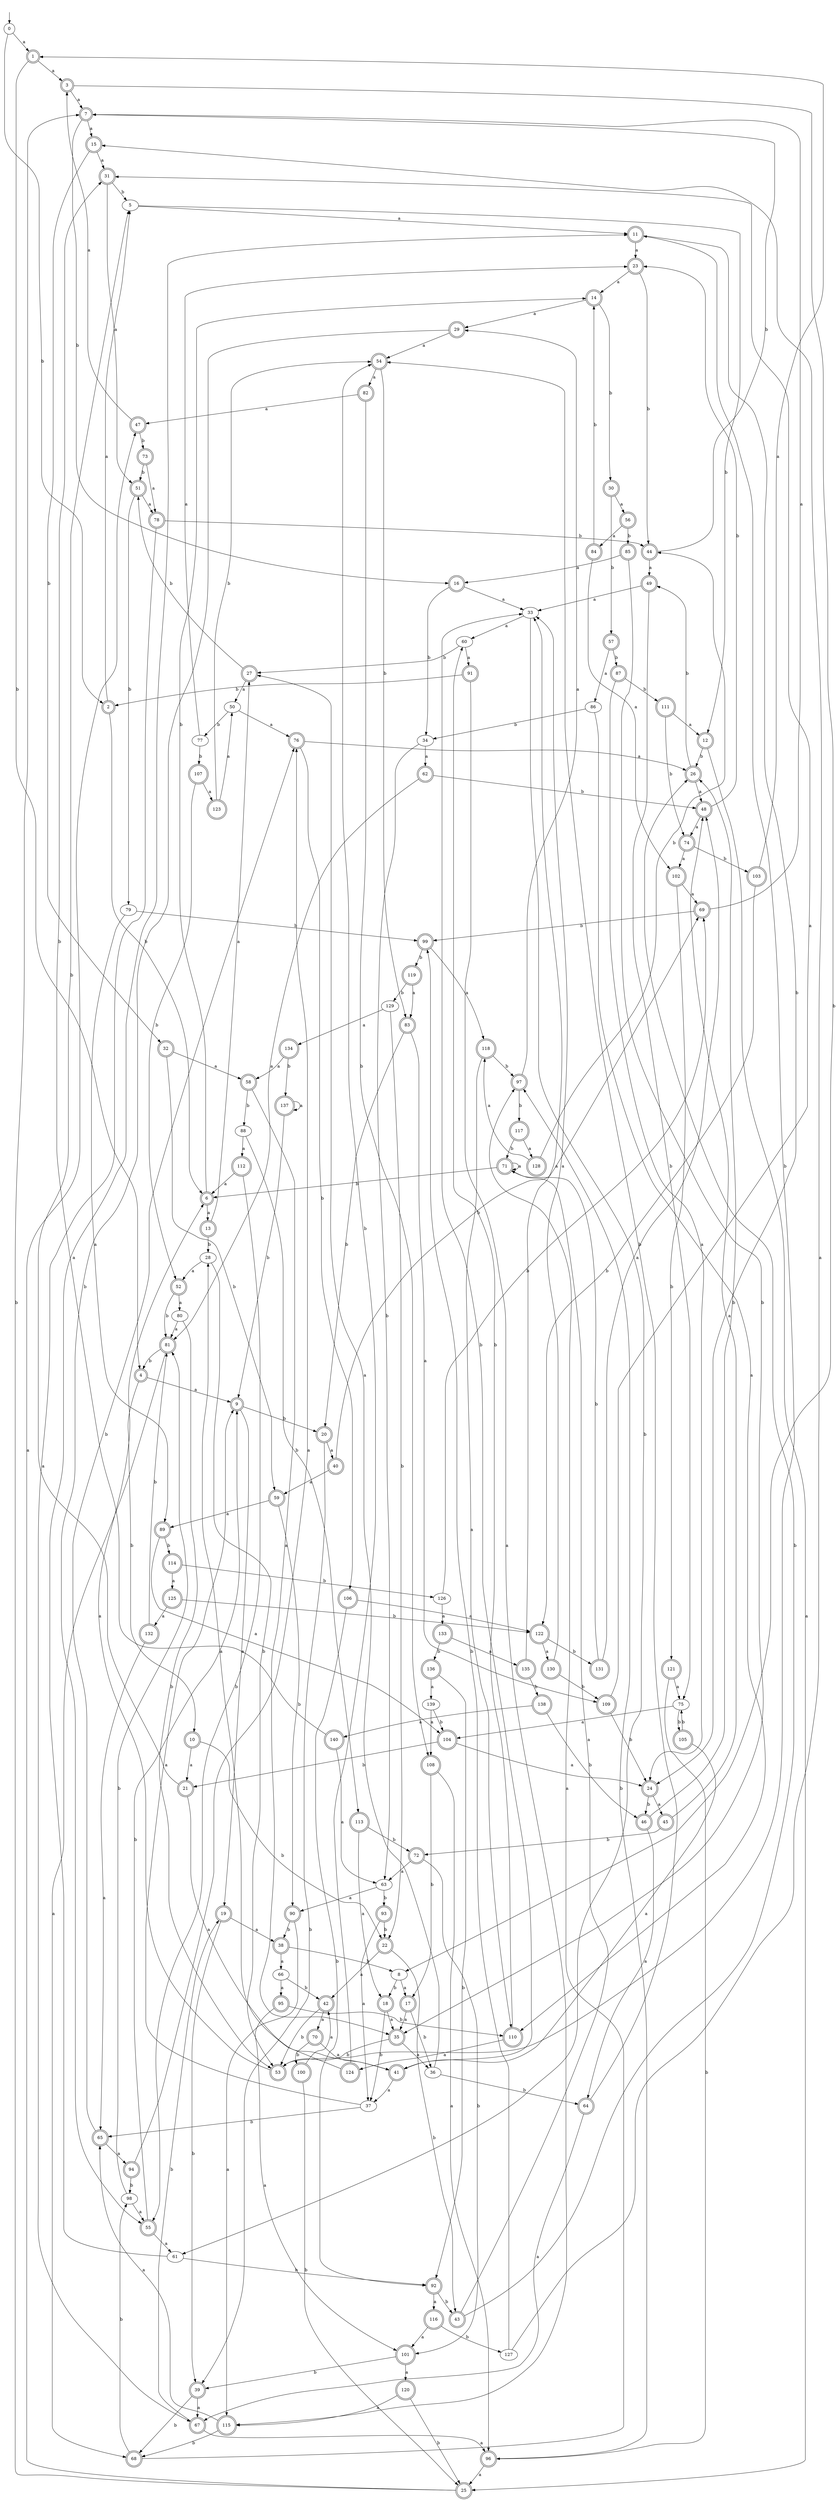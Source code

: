digraph RandomDFA {
  __start0 [label="", shape=none];
  __start0 -> 0 [label=""];
  0 [shape=circle]
  0 -> 1 [label="a"]
  0 -> 2 [label="b"]
  1 [shape=doublecircle]
  1 -> 3 [label="a"]
  1 -> 4 [label="b"]
  2 [shape=doublecircle]
  2 -> 5 [label="a"]
  2 -> 6 [label="b"]
  3 [shape=doublecircle]
  3 -> 7 [label="a"]
  3 -> 8 [label="b"]
  4 [shape=doublecircle]
  4 -> 9 [label="a"]
  4 -> 10 [label="b"]
  5
  5 -> 11 [label="a"]
  5 -> 12 [label="b"]
  6 [shape=doublecircle]
  6 -> 13 [label="a"]
  6 -> 14 [label="b"]
  7 [shape=doublecircle]
  7 -> 15 [label="a"]
  7 -> 16 [label="b"]
  8
  8 -> 17 [label="a"]
  8 -> 18 [label="b"]
  9 [shape=doublecircle]
  9 -> 19 [label="a"]
  9 -> 20 [label="b"]
  10 [shape=doublecircle]
  10 -> 21 [label="a"]
  10 -> 22 [label="b"]
  11 [shape=doublecircle]
  11 -> 23 [label="a"]
  11 -> 24 [label="b"]
  12 [shape=doublecircle]
  12 -> 25 [label="a"]
  12 -> 26 [label="b"]
  13 [shape=doublecircle]
  13 -> 27 [label="a"]
  13 -> 28 [label="b"]
  14 [shape=doublecircle]
  14 -> 29 [label="a"]
  14 -> 30 [label="b"]
  15 [shape=doublecircle]
  15 -> 31 [label="a"]
  15 -> 32 [label="b"]
  16 [shape=doublecircle]
  16 -> 33 [label="a"]
  16 -> 34 [label="b"]
  17 [shape=doublecircle]
  17 -> 35 [label="a"]
  17 -> 36 [label="b"]
  18 [shape=doublecircle]
  18 -> 35 [label="a"]
  18 -> 37 [label="b"]
  19 [shape=doublecircle]
  19 -> 38 [label="a"]
  19 -> 39 [label="b"]
  20 [shape=doublecircle]
  20 -> 40 [label="a"]
  20 -> 39 [label="b"]
  21 [shape=doublecircle]
  21 -> 41 [label="a"]
  21 -> 5 [label="b"]
  22 [shape=doublecircle]
  22 -> 42 [label="a"]
  22 -> 43 [label="b"]
  23 [shape=doublecircle]
  23 -> 14 [label="a"]
  23 -> 44 [label="b"]
  24 [shape=doublecircle]
  24 -> 45 [label="a"]
  24 -> 46 [label="b"]
  25 [shape=doublecircle]
  25 -> 47 [label="a"]
  25 -> 7 [label="b"]
  26 [shape=doublecircle]
  26 -> 48 [label="a"]
  26 -> 49 [label="b"]
  27 [shape=doublecircle]
  27 -> 50 [label="a"]
  27 -> 51 [label="b"]
  28
  28 -> 52 [label="a"]
  28 -> 53 [label="b"]
  29 [shape=doublecircle]
  29 -> 54 [label="a"]
  29 -> 55 [label="b"]
  30 [shape=doublecircle]
  30 -> 56 [label="a"]
  30 -> 57 [label="b"]
  31 [shape=doublecircle]
  31 -> 51 [label="a"]
  31 -> 5 [label="b"]
  32 [shape=doublecircle]
  32 -> 58 [label="a"]
  32 -> 59 [label="b"]
  33
  33 -> 60 [label="a"]
  33 -> 61 [label="b"]
  34
  34 -> 62 [label="a"]
  34 -> 63 [label="b"]
  35 [shape=doublecircle]
  35 -> 36 [label="a"]
  35 -> 53 [label="b"]
  36
  36 -> 27 [label="a"]
  36 -> 64 [label="b"]
  37
  37 -> 9 [label="a"]
  37 -> 65 [label="b"]
  38 [shape=doublecircle]
  38 -> 66 [label="a"]
  38 -> 8 [label="b"]
  39 [shape=doublecircle]
  39 -> 67 [label="a"]
  39 -> 68 [label="b"]
  40 [shape=doublecircle]
  40 -> 59 [label="a"]
  40 -> 69 [label="b"]
  41 [shape=doublecircle]
  41 -> 37 [label="a"]
  41 -> 33 [label="b"]
  42 [shape=doublecircle]
  42 -> 70 [label="a"]
  42 -> 53 [label="b"]
  43 [shape=doublecircle]
  43 -> 71 [label="a"]
  43 -> 26 [label="b"]
  44 [shape=doublecircle]
  44 -> 49 [label="a"]
  44 -> 7 [label="b"]
  45 [shape=doublecircle]
  45 -> 48 [label="a"]
  45 -> 72 [label="b"]
  46 [shape=doublecircle]
  46 -> 64 [label="a"]
  46 -> 26 [label="b"]
  47 [shape=doublecircle]
  47 -> 3 [label="a"]
  47 -> 73 [label="b"]
  48 [shape=doublecircle]
  48 -> 74 [label="a"]
  48 -> 23 [label="b"]
  49 [shape=doublecircle]
  49 -> 33 [label="a"]
  49 -> 75 [label="b"]
  50
  50 -> 76 [label="a"]
  50 -> 77 [label="b"]
  51 [shape=doublecircle]
  51 -> 78 [label="a"]
  51 -> 79 [label="b"]
  52 [shape=doublecircle]
  52 -> 80 [label="a"]
  52 -> 81 [label="b"]
  53 [shape=doublecircle]
  53 -> 6 [label="a"]
  53 -> 11 [label="b"]
  54 [shape=doublecircle]
  54 -> 82 [label="a"]
  54 -> 83 [label="b"]
  55 [shape=doublecircle]
  55 -> 61 [label="a"]
  55 -> 9 [label="b"]
  56 [shape=doublecircle]
  56 -> 84 [label="a"]
  56 -> 85 [label="b"]
  57 [shape=doublecircle]
  57 -> 86 [label="a"]
  57 -> 87 [label="b"]
  58 [shape=doublecircle]
  58 -> 35 [label="a"]
  58 -> 88 [label="b"]
  59 [shape=doublecircle]
  59 -> 89 [label="a"]
  59 -> 90 [label="b"]
  60
  60 -> 91 [label="a"]
  60 -> 27 [label="b"]
  61
  61 -> 11 [label="a"]
  61 -> 92 [label="b"]
  62 [shape=doublecircle]
  62 -> 81 [label="a"]
  62 -> 48 [label="b"]
  63
  63 -> 90 [label="a"]
  63 -> 93 [label="b"]
  64 [shape=doublecircle]
  64 -> 67 [label="a"]
  64 -> 54 [label="b"]
  65 [shape=doublecircle]
  65 -> 94 [label="a"]
  65 -> 76 [label="b"]
  66
  66 -> 95 [label="a"]
  66 -> 42 [label="b"]
  67 [shape=doublecircle]
  67 -> 96 [label="a"]
  67 -> 19 [label="b"]
  68 [shape=doublecircle]
  68 -> 97 [label="a"]
  68 -> 98 [label="b"]
  69 [shape=doublecircle]
  69 -> 7 [label="a"]
  69 -> 99 [label="b"]
  70 [shape=doublecircle]
  70 -> 41 [label="a"]
  70 -> 100 [label="b"]
  71 [shape=doublecircle]
  71 -> 71 [label="a"]
  71 -> 6 [label="b"]
  72 [shape=doublecircle]
  72 -> 63 [label="a"]
  72 -> 101 [label="b"]
  73 [shape=doublecircle]
  73 -> 78 [label="a"]
  73 -> 51 [label="b"]
  74 [shape=doublecircle]
  74 -> 102 [label="a"]
  74 -> 103 [label="b"]
  75
  75 -> 104 [label="a"]
  75 -> 105 [label="b"]
  76 [shape=doublecircle]
  76 -> 26 [label="a"]
  76 -> 106 [label="b"]
  77
  77 -> 23 [label="a"]
  77 -> 107 [label="b"]
  78 [shape=doublecircle]
  78 -> 67 [label="a"]
  78 -> 44 [label="b"]
  79
  79 -> 89 [label="a"]
  79 -> 99 [label="b"]
  80
  80 -> 81 [label="a"]
  80 -> 53 [label="b"]
  81 [shape=doublecircle]
  81 -> 68 [label="a"]
  81 -> 4 [label="b"]
  82 [shape=doublecircle]
  82 -> 47 [label="a"]
  82 -> 108 [label="b"]
  83 [shape=doublecircle]
  83 -> 109 [label="a"]
  83 -> 20 [label="b"]
  84 [shape=doublecircle]
  84 -> 102 [label="a"]
  84 -> 14 [label="b"]
  85 [shape=doublecircle]
  85 -> 16 [label="a"]
  85 -> 35 [label="b"]
  86
  86 -> 110 [label="a"]
  86 -> 34 [label="b"]
  87 [shape=doublecircle]
  87 -> 24 [label="a"]
  87 -> 111 [label="b"]
  88
  88 -> 112 [label="a"]
  88 -> 113 [label="b"]
  89 [shape=doublecircle]
  89 -> 104 [label="a"]
  89 -> 114 [label="b"]
  90 [shape=doublecircle]
  90 -> 115 [label="a"]
  90 -> 38 [label="b"]
  91 [shape=doublecircle]
  91 -> 115 [label="a"]
  91 -> 2 [label="b"]
  92 [shape=doublecircle]
  92 -> 116 [label="a"]
  92 -> 43 [label="b"]
  93 [shape=doublecircle]
  93 -> 37 [label="a"]
  93 -> 22 [label="b"]
  94 [shape=doublecircle]
  94 -> 76 [label="a"]
  94 -> 98 [label="b"]
  95 [shape=doublecircle]
  95 -> 101 [label="a"]
  95 -> 110 [label="b"]
  96 [shape=doublecircle]
  96 -> 25 [label="a"]
  96 -> 97 [label="b"]
  97 [shape=doublecircle]
  97 -> 29 [label="a"]
  97 -> 117 [label="b"]
  98
  98 -> 55 [label="a"]
  98 -> 81 [label="b"]
  99 [shape=doublecircle]
  99 -> 118 [label="a"]
  99 -> 119 [label="b"]
  100 [shape=doublecircle]
  100 -> 42 [label="a"]
  100 -> 25 [label="b"]
  101 [shape=doublecircle]
  101 -> 120 [label="a"]
  101 -> 39 [label="b"]
  102 [shape=doublecircle]
  102 -> 69 [label="a"]
  102 -> 121 [label="b"]
  103 [shape=doublecircle]
  103 -> 1 [label="a"]
  103 -> 122 [label="b"]
  104 [shape=doublecircle]
  104 -> 24 [label="a"]
  104 -> 21 [label="b"]
  105 [shape=doublecircle]
  105 -> 41 [label="a"]
  105 -> 75 [label="b"]
  106 [shape=doublecircle]
  106 -> 122 [label="a"]
  106 -> 92 [label="b"]
  107 [shape=doublecircle]
  107 -> 123 [label="a"]
  107 -> 52 [label="b"]
  108 [shape=doublecircle]
  108 -> 96 [label="a"]
  108 -> 17 [label="b"]
  109 [shape=doublecircle]
  109 -> 31 [label="a"]
  109 -> 24 [label="b"]
  110 [shape=doublecircle]
  110 -> 124 [label="a"]
  110 -> 60 [label="b"]
  111 [shape=doublecircle]
  111 -> 12 [label="a"]
  111 -> 74 [label="b"]
  112 [shape=doublecircle]
  112 -> 6 [label="a"]
  112 -> 55 [label="b"]
  113 [shape=doublecircle]
  113 -> 18 [label="a"]
  113 -> 72 [label="b"]
  114 [shape=doublecircle]
  114 -> 125 [label="a"]
  114 -> 126 [label="b"]
  115 [shape=doublecircle]
  115 -> 65 [label="a"]
  115 -> 68 [label="b"]
  116 [shape=doublecircle]
  116 -> 101 [label="a"]
  116 -> 127 [label="b"]
  117 [shape=doublecircle]
  117 -> 128 [label="a"]
  117 -> 71 [label="b"]
  118 [shape=doublecircle]
  118 -> 110 [label="a"]
  118 -> 97 [label="b"]
  119 [shape=doublecircle]
  119 -> 83 [label="a"]
  119 -> 129 [label="b"]
  120 [shape=doublecircle]
  120 -> 115 [label="a"]
  120 -> 25 [label="b"]
  121 [shape=doublecircle]
  121 -> 75 [label="a"]
  121 -> 96 [label="b"]
  122 [shape=doublecircle]
  122 -> 130 [label="a"]
  122 -> 131 [label="b"]
  123 [shape=doublecircle]
  123 -> 50 [label="a"]
  123 -> 54 [label="b"]
  124 [shape=doublecircle]
  124 -> 28 [label="a"]
  124 -> 54 [label="b"]
  125 [shape=doublecircle]
  125 -> 132 [label="a"]
  125 -> 122 [label="b"]
  126
  126 -> 133 [label="a"]
  126 -> 69 [label="b"]
  127
  127 -> 15 [label="a"]
  127 -> 99 [label="b"]
  128 [shape=doublecircle]
  128 -> 118 [label="a"]
  128 -> 44 [label="b"]
  129
  129 -> 134 [label="a"]
  129 -> 22 [label="b"]
  130 [shape=doublecircle]
  130 -> 33 [label="a"]
  130 -> 109 [label="b"]
  131 [shape=doublecircle]
  131 -> 48 [label="a"]
  131 -> 71 [label="b"]
  132 [shape=doublecircle]
  132 -> 65 [label="a"]
  132 -> 81 [label="b"]
  133 [shape=doublecircle]
  133 -> 135 [label="a"]
  133 -> 136 [label="b"]
  134 [shape=doublecircle]
  134 -> 58 [label="a"]
  134 -> 137 [label="b"]
  135 [shape=doublecircle]
  135 -> 33 [label="a"]
  135 -> 138 [label="b"]
  136 [shape=doublecircle]
  136 -> 139 [label="a"]
  136 -> 92 [label="b"]
  137 [shape=doublecircle]
  137 -> 137 [label="a"]
  137 -> 9 [label="b"]
  138 [shape=doublecircle]
  138 -> 140 [label="a"]
  138 -> 46 [label="b"]
  139
  139 -> 108 [label="a"]
  139 -> 104 [label="b"]
  140 [shape=doublecircle]
  140 -> 63 [label="a"]
  140 -> 31 [label="b"]
}
